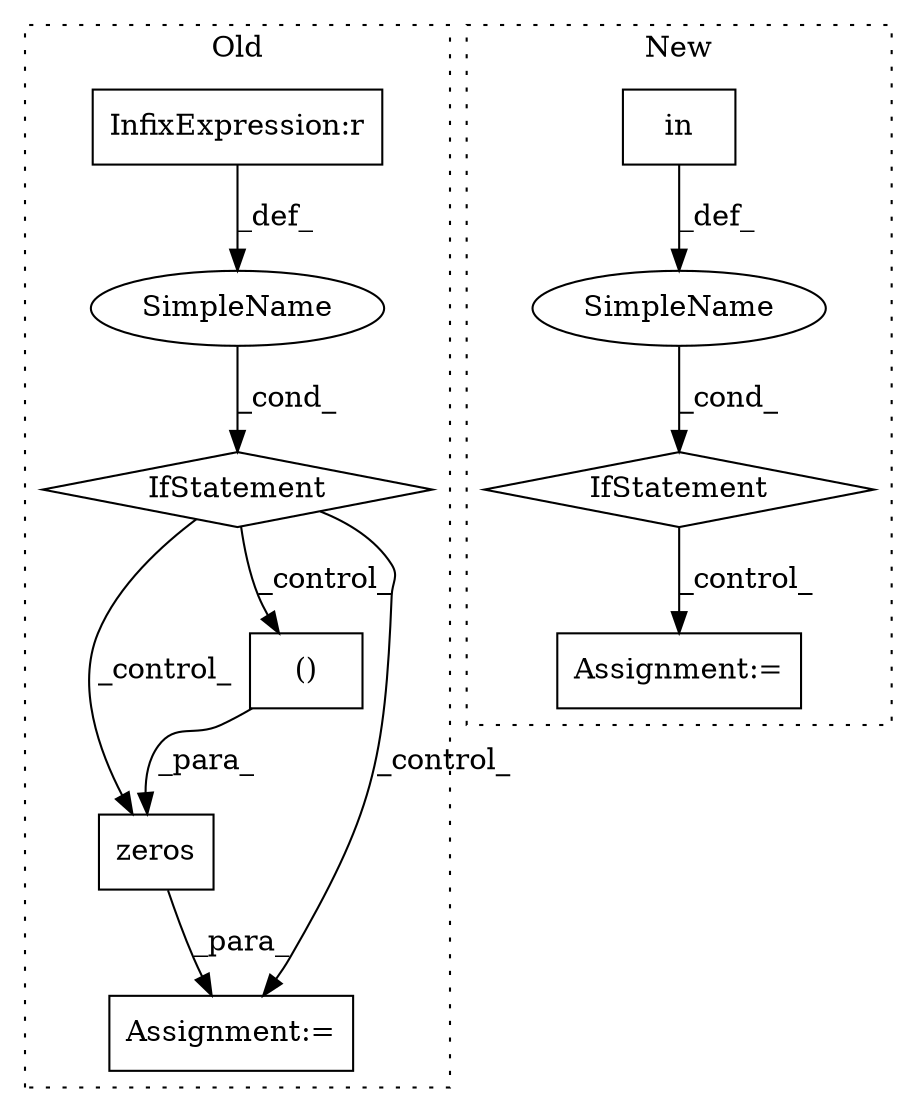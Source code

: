 digraph G {
subgraph cluster0 {
1 [label="zeros" a="32" s="2753,2824" l="15,2" shape="box"];
4 [label="Assignment:=" a="7" s="2719" l="1" shape="box"];
7 [label="IfStatement" a="25" s="2549,2582" l="4,2" shape="diamond"];
8 [label="SimpleName" a="42" s="" l="" shape="ellipse"];
9 [label="()" a="106" s="2768" l="56" shape="box"];
10 [label="InfixExpression:r" a="27" s="2574" l="3" shape="box"];
label = "Old";
style="dotted";
}
subgraph cluster1 {
2 [label="in" a="105" s="3311" l="30" shape="box"];
3 [label="IfStatement" a="25" s="3303,3341" l="8,2" shape="diamond"];
5 [label="Assignment:=" a="7" s="3401" l="1" shape="box"];
6 [label="SimpleName" a="42" s="" l="" shape="ellipse"];
label = "New";
style="dotted";
}
1 -> 4 [label="_para_"];
2 -> 6 [label="_def_"];
3 -> 5 [label="_control_"];
6 -> 3 [label="_cond_"];
7 -> 4 [label="_control_"];
7 -> 1 [label="_control_"];
7 -> 9 [label="_control_"];
8 -> 7 [label="_cond_"];
9 -> 1 [label="_para_"];
10 -> 8 [label="_def_"];
}